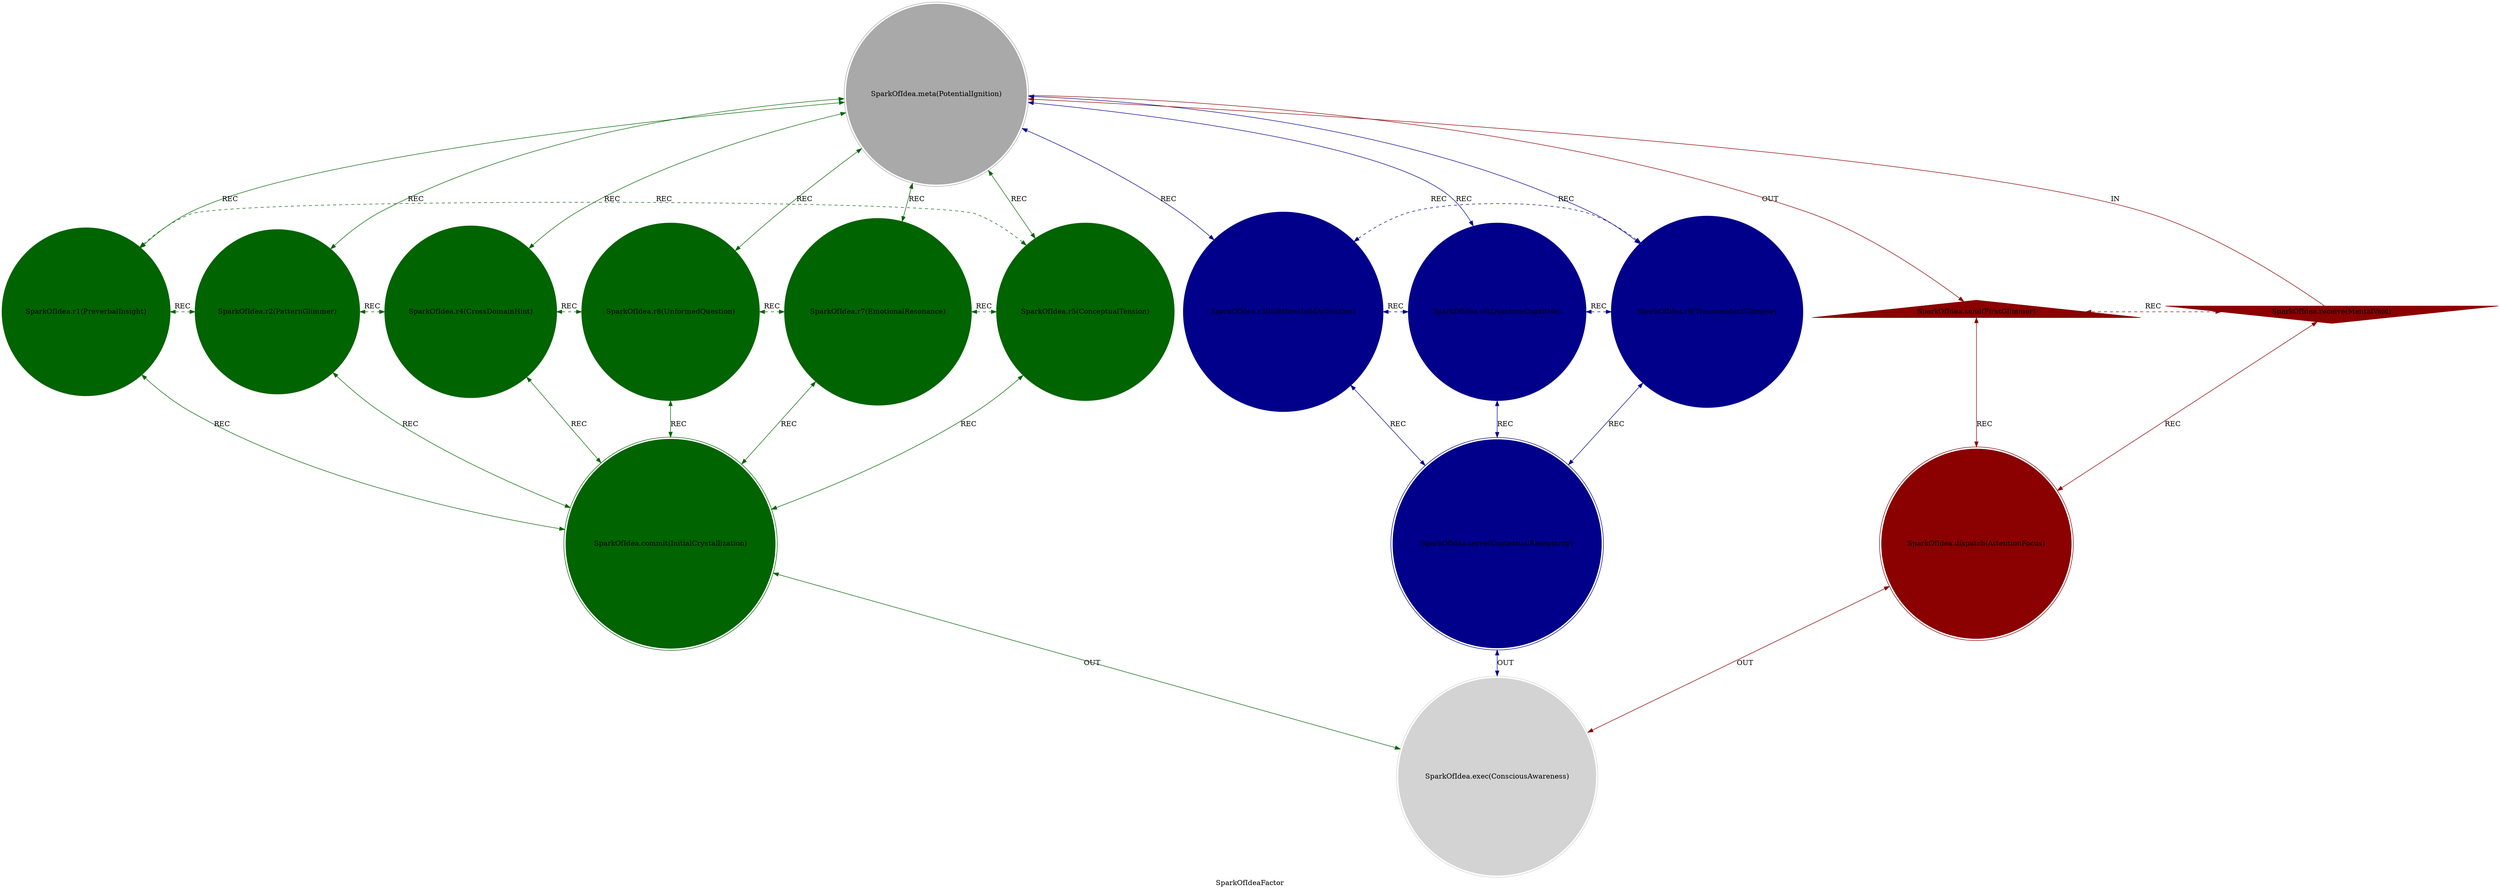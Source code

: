 strict digraph SparkOfIdeaFactor {
    style = filled;
    color = lightgray;
    node [shape = circle; style = filled; color = lightgreen;];
    edge [color = darkgray;];
    label = "SparkOfIdeaFactor";
    comment = "The moment of conceptual ignition. The infinitesimal point where potential crystallizes into the first glimmer of understanding—before form, before structure, before words. The birth of possibility in the mental void.";
    
    spark_0_spark_t [label = "SparkOfIdea.meta(PotentialIgnition)";comment = "Abstract: The Principle of Conceptual Birth. The meta-pattern that any meaningful thought begins as an infinitesimal spark in the void of potential—the parent of all creative moments and intuitive breakthroughs.";shape = doublecircle;color = darkgray;];
    spark_1_spark_t [label = "SparkOfIdea.r1(PreverbalInsight)";comment = "Initiation: The Wordless Knowing. The understanding that exists before language—the gut feeling, the visual impression, the musical intuition that contains truth without syntactic structure.";color = darkgreen;];
    spark_2_spark_t [label = "SparkOfIdea.r2(PatternGlimmer)";comment = "Response: The First Flicker of Structure. The initial detection of order in chaos—not yet a full pattern, but the tantalizing hint that something meaningful might be emerging from randomness.";color = darkgreen;];
    spark_4_spark_t [label = "SparkOfIdea.r4(CrossDomainHint)";comment = "Integration: The Boundary Dissolution. The momentary collapse of conceptual categories—when music feels like mathematics, when colors taste like emotions, when separate domains briefly touch.";color = darkgreen;];
    spark_8_spark_t [label = "SparkOfIdea.r8(UnformedQuestion)";comment = "Reflection: The Question Before Words. The deep curiosity that precedes formulation—the 'something feels missing' sensation, the itch for understanding not yet articulated into specific inquiry.";color = darkgreen;];
    spark_7_spark_t [label = "SparkOfIdea.r7(EmotionalResonance)";comment = "Consolidation: The Feeling of Significance. The affective charge that marks an important insight—the excitement, the awe, the 'this matters' sensation that accompanies profound realizations.";color = darkgreen;];
    spark_5_spark_t [label = "SparkOfIdea.r5(ConceptualTension)";comment = "Propagation: The Cognitive Dissonance Spark. The mental friction that generates insight—contradictions, paradoxes, and unresolved conflicts that demand creative resolution.";color = darkgreen;];
    spark_3_spark_t [label = "SparkOfIdea.r3(SubthresholdActivation)";comment = "Thesis: The Neural Whisper. The brain activity below conscious awareness that precedes insight—the distributed processing that suddenly coalesces into conscious understanding.";color = darkblue;];
    spark_6_spark_t [label = "SparkOfIdea.r6(QuantumCognition)";comment = "Antithesis: The Superposition of Possibilities. The mind's capacity to hold multiple interpretations simultaneously—the quantum-like state before collapse into definite understanding.";color = darkblue;];
    spark_9_spark_t [label = "SparkOfIdea.r9(TranscendentGlimpse)";comment = "Synthesis: The Moment of Unity. The fleeting experience of wholeness—when subject and object merge, when the thinker becomes the thought, when separation dissolves into integrated awareness.";color = darkblue;];
    spark_a_spark_t [label = "SparkOfIdea.receive(MentalVoid)";comment = "Potential: The Silence Before Thought. The empty awareness, the cleared mental space, the receptive stillness that allows new ideas to emerge—the fertile darkness where sparks ignite.";shape = invtriangle;color = darkred;];
    spark_b_spark_t [label = "SparkOfIdea.send(FirstGlimmer)";comment = "Manifest: The Initial Flicker. The very first moment of conscious insight—not yet an idea, but the undeniable presence of something new, something meaningful beginning to form.";shape = triangle;color = darkred;];
    spark_c_spark_t [label = "SparkOfIdea.dispatch(AttentionFocus)";comment = "Why-Who: The Gate of Awareness. The mysterious process that selects which subconscious processes rise to consciousness—the attentional filter that determines which sparks become thoughts.";shape = doublecircle;color = darkred;];
    spark_d_spark_t [label = "SparkOfIdea.commit(InitialCrystallization)";comment = "What-How: The First Formation. The minimal structure that gives form to the spark—the simplest representation, the core metaphor, the essential pattern that captures the insight.";shape = doublecircle;color = darkgreen;];
    spark_e_spark_t [label = "SparkOfIdea.serve(ContextualReceptivity)";comment = "When-Where: The Prepared Mind. The mental state that allows spark ignition—curiosity, openness, and the specific knowledge background that makes certain insights possible.";shape = doublecircle;color = darkblue;];
    spark_f_spark_t [label = "SparkOfIdea.exec(ConsciousAwareness)";comment = "Which-Closure: The Moment of Recognition. The specific instant when the spark crosses into conscious awareness—the 'Aha!' moment, the eureka experience, the birth of a new thought.";shape = doublecircle;color = lightgray;];
    
    spark_a_spark_t -> spark_0_spark_t [label = "IN"; comment = "Mental void gives rise to potential ignition"; color = darkred; constraint = false;];
    spark_0_spark_t -> spark_b_spark_t [label = "OUT"; comment = "Potential ignition generates first glimmer"; color = darkred;];
    spark_0_spark_t -> spark_3_spark_t [label = "REC"; comment = "Potential involves subthreshold neural processes"; color = darkblue; dir = both;];
    spark_0_spark_t -> spark_6_spark_t [label = "REC"; comment = "Potential exists in quantum cognitive states"; color = darkblue; dir = both;];
    spark_0_spark_t -> spark_9_spark_t [label = "REC"; comment = "Potential glimpses transcendent unity"; color = darkblue; dir = both;];
    spark_0_spark_t -> spark_1_spark_t [label = "REC"; comment = "Potential ignition hosts preverbal insights"; color = darkgreen; dir = both;];
    spark_0_spark_t -> spark_2_spark_t [label = "REC"; comment = "Potential ignition creates pattern glimmers"; color = darkgreen; dir = both;];
    spark_0_spark_t -> spark_4_spark_t [label = "REC"; comment = "Potential ignition enables cross-domain hints"; color = darkgreen; dir = both;];
    spark_0_spark_t -> spark_8_spark_t [label = "REC"; comment = "Potential ignition generates unformed questions"; color = darkgreen; dir = both;];
    spark_0_spark_t -> spark_7_spark_t [label = "REC"; comment = "Potential ignition carries emotional resonance"; color = darkgreen; dir = both;];
    spark_0_spark_t -> spark_5_spark_t [label = "REC"; comment = "Potential ignition arises from conceptual tension"; color = darkgreen; dir = both;];
    
    spark_a_spark_t -> spark_c_spark_t [label = "REC"; comment = "Mental void state influences attention focus"; color = darkred; dir = both;];
    spark_b_spark_t -> spark_c_spark_t [label = "REC"; comment = "First glimmer reveals attentional mechanisms"; color = darkred; dir = both;];
    spark_1_spark_t -> spark_d_spark_t [label = "REC"; comment = "Preverbal insights seek initial crystallization"; color = darkgreen; dir = both;];
    spark_2_spark_t -> spark_d_spark_t [label = "REC"; comment = "Pattern glimmers demand minimal representation"; color = darkgreen; dir = both;];
    spark_4_spark_t -> spark_d_spark_t [label = "REC"; comment = "Cross-domain hints require bridging formulations"; color = darkgreen; dir = both;];
    spark_8_spark_t -> spark_d_spark_t [label = "REC"; comment = "Unformed questions push toward articulation"; color = darkgreen; dir = both;];
    spark_7_spark_t -> spark_d_spark_t [label = "REC"; comment = "Emotional resonance guides crystallization form"; color = darkgreen; dir = both;];
    spark_5_spark_t -> spark_d_spark_t [label = "REC"; comment = "Conceptual tension drives resolution attempts"; color = darkgreen; dir = both;];
    spark_3_spark_t -> spark_e_spark_t [label = "REC"; comment = "Subthreshold activation depends on mental readiness"; color = darkblue; dir = both;];
    spark_6_spark_t -> spark_e_spark_t [label = "REC"; comment = "Quantum cognition operates in specific contexts"; color = darkblue; dir = both;];
    spark_9_spark_t -> spark_e_spark_t [label = "REC"; comment = "Transcendent glimpses require receptive states"; color = darkblue; dir = both;];
    
    spark_1_spark_t -> spark_2_spark_t [label = "REC"; comment = "Preverbal insights manifest as pattern glimmers"; color = darkgreen; dir = both; style = dashed; constraint = false;];
    spark_2_spark_t -> spark_4_spark_t [label = "REC"; comment = "Pattern glimmers suggest cross-domain connections"; color = darkgreen; dir = both; style = dashed; constraint = false;];
    spark_4_spark_t -> spark_8_spark_t [label = "REC"; comment = "Cross-domain hints generate unformed questions"; color = darkgreen; dir = both; style = dashed; constraint = false;];
    spark_8_spark_t -> spark_7_spark_t [label = "REC"; comment = "Unformed questions create emotional resonance"; color = darkgreen; dir = both; style = dashed; constraint = false;];
    spark_7_spark_t -> spark_5_spark_t [label = "REC"; comment = "Emotional resonance amplifies conceptual tension"; color = darkgreen; dir = both; style = dashed; constraint = false;];
    spark_5_spark_t -> spark_1_spark_t [label = "REC"; comment = "Conceptual tension births new preverbal insights"; color = darkgreen; dir = both; style = dashed; constraint = false;];
    spark_3_spark_t -> spark_6_spark_t [label = "REC"; comment = "Subthreshold activation exhibits quantum properties"; color = darkblue; dir = both; style = dashed; constraint = false;];
    spark_6_spark_t -> spark_9_spark_t [label = "REC"; comment = "Quantum cognition enables transcendent glimpses"; color = darkblue; dir = both; style = dashed; constraint = false;];
    spark_9_spark_t -> spark_3_spark_t [label = "REC"; comment = "Transcendent glimpses reorganize neural activation"; color = darkblue; dir = both; style = dashed; constraint = false;];
    spark_a_spark_t -> spark_b_spark_t [label = "REC"; comment = "Mental void naturally gives rise to first glimmers"; color = darkred; dir = both; style = dashed; constraint = false;];
    
    spark_c_spark_t -> spark_f_spark_t [label = "OUT"; comment = "Attention focus determines conscious awareness"; color = darkred; dir = both;];
    spark_d_spark_t -> spark_f_spark_t [label = "OUT"; comment = "Initial crystallization enables conscious recognition"; color = darkgreen; dir = both;];
    spark_e_spark_t -> spark_f_spark_t [label = "OUT"; comment = "Contextual receptivity shapes awareness quality"; color = darkblue; dir = both;];
}